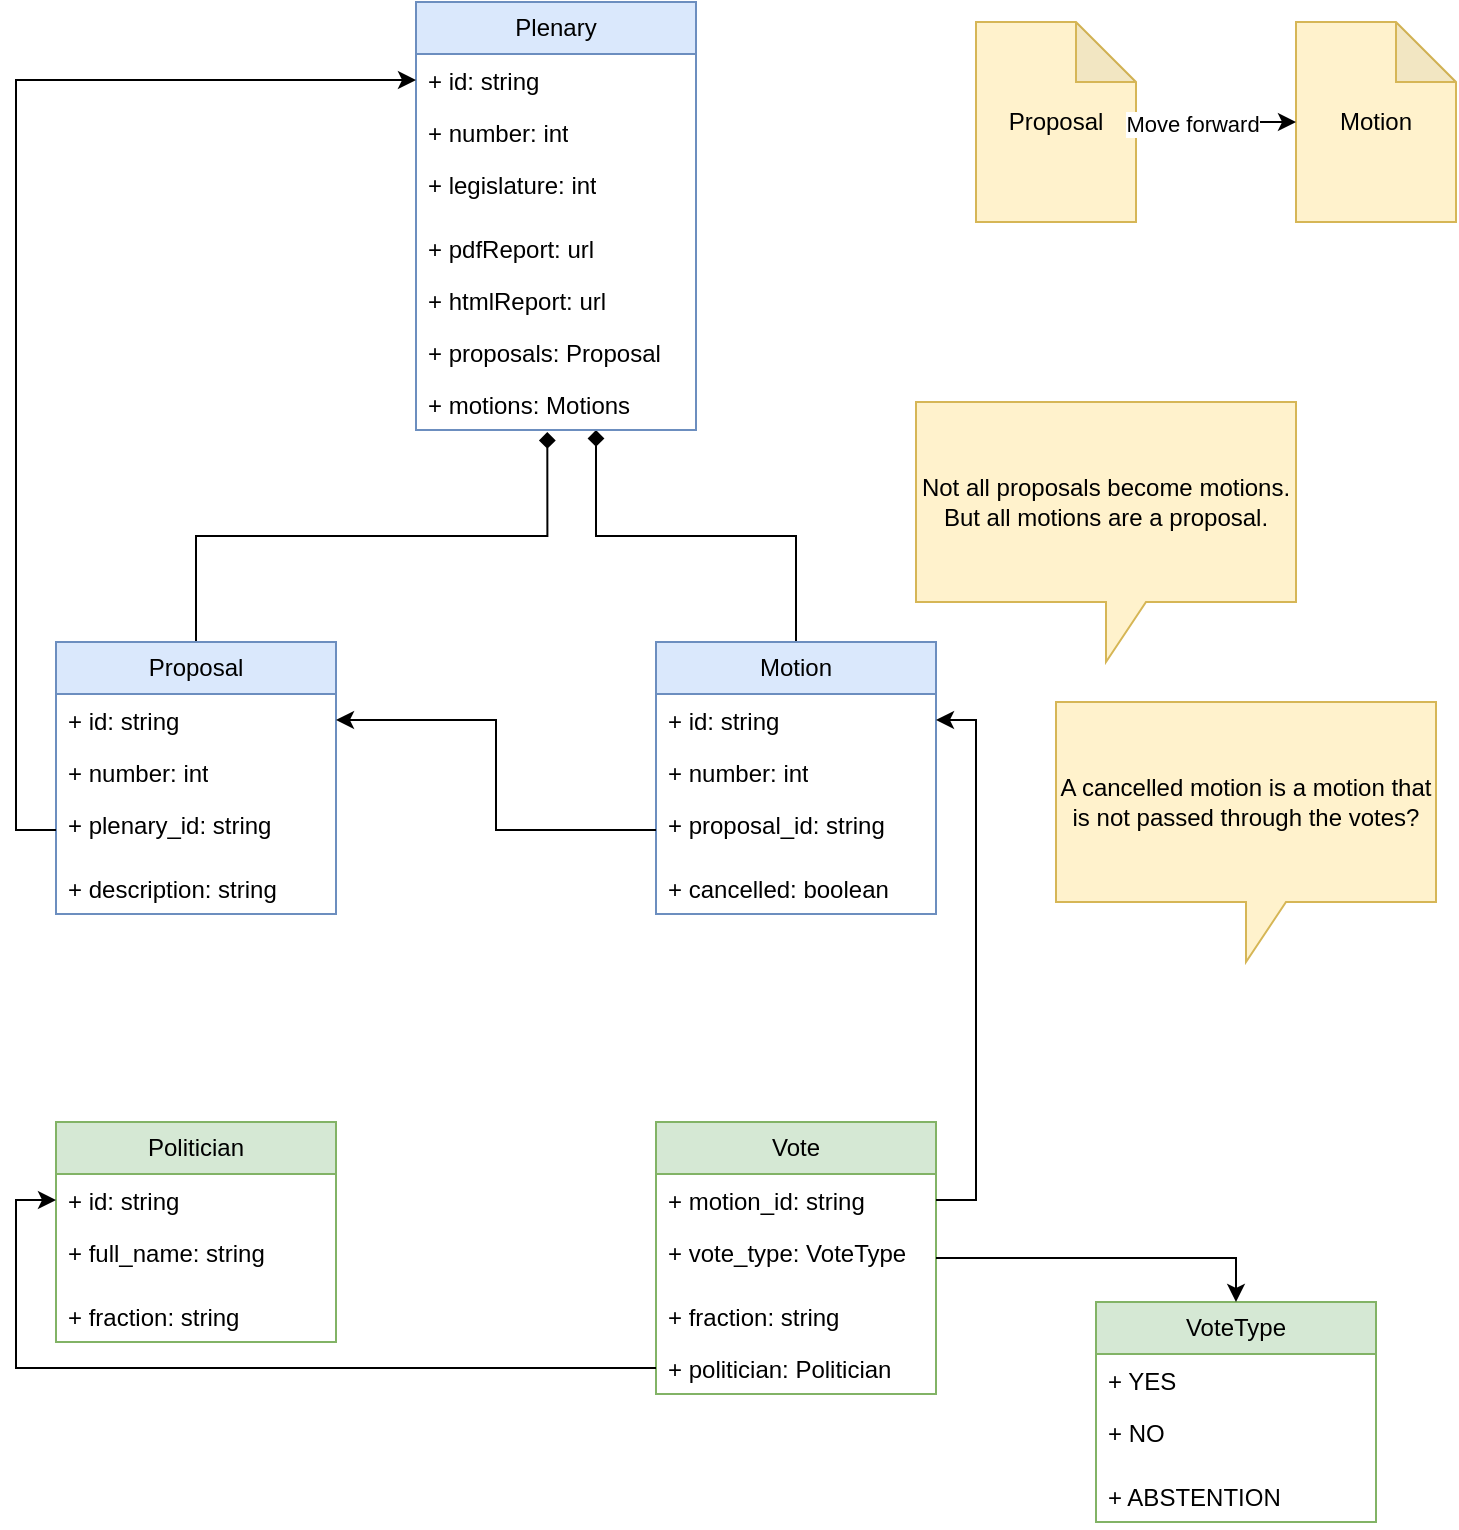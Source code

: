 <mxfile version="24.2.5" type="device">
  <diagram id="AAR1mRfeiqQyKMKh30_z" name="Page-1">
    <mxGraphModel dx="1383" dy="845" grid="1" gridSize="10" guides="1" tooltips="1" connect="1" arrows="1" fold="1" page="1" pageScale="1" pageWidth="827" pageHeight="1169" math="0" shadow="0">
      <root>
        <mxCell id="0" />
        <mxCell id="1" parent="0" />
        <mxCell id="J9bktaArhZ66ByUuH0eX-114" style="edgeStyle=orthogonalEdgeStyle;rounded=0;orthogonalLoop=1;jettySize=auto;html=1;strokeColor=default;endArrow=none;endFill=0;startArrow=diamond;startFill=1;exitX=0.469;exitY=1.038;exitDx=0;exitDy=0;exitPerimeter=0;" edge="1" parent="1" source="J9bktaArhZ66ByUuH0eX-95" target="J9bktaArhZ66ByUuH0eX-96">
          <mxGeometry relative="1" as="geometry" />
        </mxCell>
        <mxCell id="J9bktaArhZ66ByUuH0eX-115" style="edgeStyle=orthogonalEdgeStyle;rounded=0;orthogonalLoop=1;jettySize=auto;html=1;endArrow=none;endFill=0;startArrow=diamond;startFill=1;" edge="1" parent="1" source="J9bktaArhZ66ByUuH0eX-1" target="J9bktaArhZ66ByUuH0eX-104">
          <mxGeometry relative="1" as="geometry">
            <Array as="points">
              <mxPoint x="330" y="307" />
              <mxPoint x="430" y="307" />
            </Array>
          </mxGeometry>
        </mxCell>
        <mxCell id="J9bktaArhZ66ByUuH0eX-1" value="Plenary" style="swimlane;fontStyle=0;childLayout=stackLayout;horizontal=1;startSize=26;fillColor=#dae8fc;horizontalStack=0;resizeParent=1;resizeParentMax=0;resizeLast=0;collapsible=1;marginBottom=0;whiteSpace=wrap;html=1;movable=1;resizable=1;rotatable=1;deletable=1;editable=1;locked=0;connectable=1;strokeColor=#6c8ebf;" vertex="1" parent="1">
          <mxGeometry x="240" y="40" width="140" height="214" as="geometry">
            <mxRectangle x="170" y="90" width="80" height="30" as="alternateBounds" />
          </mxGeometry>
        </mxCell>
        <mxCell id="J9bktaArhZ66ByUuH0eX-2" value="+ id: string" style="text;strokeColor=none;fillColor=none;align=left;verticalAlign=top;spacingLeft=4;spacingRight=4;overflow=hidden;rotatable=0;points=[[0,0.5],[1,0.5]];portConstraint=eastwest;whiteSpace=wrap;html=1;" vertex="1" parent="J9bktaArhZ66ByUuH0eX-1">
          <mxGeometry y="26" width="140" height="26" as="geometry" />
        </mxCell>
        <mxCell id="J9bktaArhZ66ByUuH0eX-3" value="+ number: int" style="text;strokeColor=none;fillColor=none;align=left;verticalAlign=top;spacingLeft=4;spacingRight=4;overflow=hidden;rotatable=0;points=[[0,0.5],[1,0.5]];portConstraint=eastwest;whiteSpace=wrap;html=1;" vertex="1" parent="J9bktaArhZ66ByUuH0eX-1">
          <mxGeometry y="52" width="140" height="26" as="geometry" />
        </mxCell>
        <mxCell id="J9bktaArhZ66ByUuH0eX-4" value="+ legislature: int" style="text;strokeColor=none;fillColor=none;align=left;verticalAlign=top;spacingLeft=4;spacingRight=4;overflow=hidden;rotatable=0;points=[[0,0.5],[1,0.5]];portConstraint=eastwest;whiteSpace=wrap;html=1;" vertex="1" parent="J9bktaArhZ66ByUuH0eX-1">
          <mxGeometry y="78" width="140" height="32" as="geometry" />
        </mxCell>
        <mxCell id="J9bktaArhZ66ByUuH0eX-92" value="+ pdfReport: url" style="text;strokeColor=none;fillColor=none;align=left;verticalAlign=top;spacingLeft=4;spacingRight=4;overflow=hidden;rotatable=0;points=[[0,0.5],[1,0.5]];portConstraint=eastwest;whiteSpace=wrap;html=1;" vertex="1" parent="J9bktaArhZ66ByUuH0eX-1">
          <mxGeometry y="110" width="140" height="26" as="geometry" />
        </mxCell>
        <mxCell id="J9bktaArhZ66ByUuH0eX-94" value="+ htmlReport: url" style="text;strokeColor=none;fillColor=none;align=left;verticalAlign=top;spacingLeft=4;spacingRight=4;overflow=hidden;rotatable=0;points=[[0,0.5],[1,0.5]];portConstraint=eastwest;whiteSpace=wrap;html=1;" vertex="1" parent="J9bktaArhZ66ByUuH0eX-1">
          <mxGeometry y="136" width="140" height="26" as="geometry" />
        </mxCell>
        <mxCell id="J9bktaArhZ66ByUuH0eX-93" value="+ proposals: Proposal" style="text;strokeColor=none;fillColor=none;align=left;verticalAlign=top;spacingLeft=4;spacingRight=4;overflow=hidden;rotatable=0;points=[[0,0.5],[1,0.5]];portConstraint=eastwest;whiteSpace=wrap;html=1;" vertex="1" parent="J9bktaArhZ66ByUuH0eX-1">
          <mxGeometry y="162" width="140" height="26" as="geometry" />
        </mxCell>
        <mxCell id="J9bktaArhZ66ByUuH0eX-95" value="+ motions: Motions" style="text;strokeColor=none;fillColor=none;align=left;verticalAlign=top;spacingLeft=4;spacingRight=4;overflow=hidden;rotatable=0;points=[[0,0.5],[1,0.5]];portConstraint=eastwest;whiteSpace=wrap;html=1;" vertex="1" parent="J9bktaArhZ66ByUuH0eX-1">
          <mxGeometry y="188" width="140" height="26" as="geometry" />
        </mxCell>
        <mxCell id="J9bktaArhZ66ByUuH0eX-96" value="Proposal" style="swimlane;fontStyle=0;childLayout=stackLayout;horizontal=1;startSize=26;fillColor=#dae8fc;horizontalStack=0;resizeParent=1;resizeParentMax=0;resizeLast=0;collapsible=1;marginBottom=0;whiteSpace=wrap;html=1;movable=1;resizable=1;rotatable=1;deletable=1;editable=1;locked=0;connectable=1;strokeColor=#6c8ebf;" vertex="1" parent="1">
          <mxGeometry x="60" y="360" width="140" height="136" as="geometry">
            <mxRectangle x="170" y="90" width="80" height="30" as="alternateBounds" />
          </mxGeometry>
        </mxCell>
        <mxCell id="J9bktaArhZ66ByUuH0eX-97" value="+ id: string" style="text;strokeColor=none;fillColor=none;align=left;verticalAlign=top;spacingLeft=4;spacingRight=4;overflow=hidden;rotatable=0;points=[[0,0.5],[1,0.5]];portConstraint=eastwest;whiteSpace=wrap;html=1;" vertex="1" parent="J9bktaArhZ66ByUuH0eX-96">
          <mxGeometry y="26" width="140" height="26" as="geometry" />
        </mxCell>
        <mxCell id="J9bktaArhZ66ByUuH0eX-98" value="+ number: int" style="text;strokeColor=none;fillColor=none;align=left;verticalAlign=top;spacingLeft=4;spacingRight=4;overflow=hidden;rotatable=0;points=[[0,0.5],[1,0.5]];portConstraint=eastwest;whiteSpace=wrap;html=1;" vertex="1" parent="J9bktaArhZ66ByUuH0eX-96">
          <mxGeometry y="52" width="140" height="26" as="geometry" />
        </mxCell>
        <mxCell id="J9bktaArhZ66ByUuH0eX-99" value="+ plenary_id: string" style="text;strokeColor=none;fillColor=none;align=left;verticalAlign=top;spacingLeft=4;spacingRight=4;overflow=hidden;rotatable=0;points=[[0,0.5],[1,0.5]];portConstraint=eastwest;whiteSpace=wrap;html=1;" vertex="1" parent="J9bktaArhZ66ByUuH0eX-96">
          <mxGeometry y="78" width="140" height="32" as="geometry" />
        </mxCell>
        <mxCell id="J9bktaArhZ66ByUuH0eX-100" value="+ description: string" style="text;strokeColor=none;fillColor=none;align=left;verticalAlign=top;spacingLeft=4;spacingRight=4;overflow=hidden;rotatable=0;points=[[0,0.5],[1,0.5]];portConstraint=eastwest;whiteSpace=wrap;html=1;" vertex="1" parent="J9bktaArhZ66ByUuH0eX-96">
          <mxGeometry y="110" width="140" height="26" as="geometry" />
        </mxCell>
        <mxCell id="J9bktaArhZ66ByUuH0eX-104" value="Motion" style="swimlane;fontStyle=0;childLayout=stackLayout;horizontal=1;startSize=26;fillColor=#dae8fc;horizontalStack=0;resizeParent=1;resizeParentMax=0;resizeLast=0;collapsible=1;marginBottom=0;whiteSpace=wrap;html=1;movable=1;resizable=1;rotatable=1;deletable=1;editable=1;locked=0;connectable=1;strokeColor=#6c8ebf;" vertex="1" parent="1">
          <mxGeometry x="360" y="360" width="140" height="136" as="geometry">
            <mxRectangle x="170" y="90" width="80" height="30" as="alternateBounds" />
          </mxGeometry>
        </mxCell>
        <mxCell id="J9bktaArhZ66ByUuH0eX-105" value="+ id: string" style="text;strokeColor=none;fillColor=none;align=left;verticalAlign=top;spacingLeft=4;spacingRight=4;overflow=hidden;rotatable=0;points=[[0,0.5],[1,0.5]];portConstraint=eastwest;whiteSpace=wrap;html=1;" vertex="1" parent="J9bktaArhZ66ByUuH0eX-104">
          <mxGeometry y="26" width="140" height="26" as="geometry" />
        </mxCell>
        <mxCell id="J9bktaArhZ66ByUuH0eX-106" value="+ number: int" style="text;strokeColor=none;fillColor=none;align=left;verticalAlign=top;spacingLeft=4;spacingRight=4;overflow=hidden;rotatable=0;points=[[0,0.5],[1,0.5]];portConstraint=eastwest;whiteSpace=wrap;html=1;" vertex="1" parent="J9bktaArhZ66ByUuH0eX-104">
          <mxGeometry y="52" width="140" height="26" as="geometry" />
        </mxCell>
        <mxCell id="J9bktaArhZ66ByUuH0eX-107" value="+ proposal_id: string" style="text;strokeColor=none;fillColor=none;align=left;verticalAlign=top;spacingLeft=4;spacingRight=4;overflow=hidden;rotatable=0;points=[[0,0.5],[1,0.5]];portConstraint=eastwest;whiteSpace=wrap;html=1;" vertex="1" parent="J9bktaArhZ66ByUuH0eX-104">
          <mxGeometry y="78" width="140" height="32" as="geometry" />
        </mxCell>
        <mxCell id="J9bktaArhZ66ByUuH0eX-111" value="+ cancelled: boolean" style="text;strokeColor=none;fillColor=none;align=left;verticalAlign=top;spacingLeft=4;spacingRight=4;overflow=hidden;rotatable=0;points=[[0,0.5],[1,0.5]];portConstraint=eastwest;whiteSpace=wrap;html=1;" vertex="1" parent="J9bktaArhZ66ByUuH0eX-104">
          <mxGeometry y="110" width="140" height="26" as="geometry" />
        </mxCell>
        <mxCell id="J9bktaArhZ66ByUuH0eX-112" style="edgeStyle=orthogonalEdgeStyle;rounded=0;orthogonalLoop=1;jettySize=auto;html=1;entryX=0;entryY=0.5;entryDx=0;entryDy=0;" edge="1" parent="1" source="J9bktaArhZ66ByUuH0eX-99" target="J9bktaArhZ66ByUuH0eX-2">
          <mxGeometry relative="1" as="geometry">
            <Array as="points">
              <mxPoint x="40" y="454" />
              <mxPoint x="40" y="79" />
            </Array>
          </mxGeometry>
        </mxCell>
        <mxCell id="J9bktaArhZ66ByUuH0eX-113" style="edgeStyle=orthogonalEdgeStyle;rounded=0;orthogonalLoop=1;jettySize=auto;html=1;entryX=1;entryY=0.5;entryDx=0;entryDy=0;" edge="1" parent="1" source="J9bktaArhZ66ByUuH0eX-107" target="J9bktaArhZ66ByUuH0eX-97">
          <mxGeometry relative="1" as="geometry" />
        </mxCell>
        <mxCell id="J9bktaArhZ66ByUuH0eX-116" value="Proposal" style="shape=note;whiteSpace=wrap;html=1;backgroundOutline=1;darkOpacity=0.05;fillColor=#fff2cc;strokeColor=#d6b656;" vertex="1" parent="1">
          <mxGeometry x="520" y="50" width="80" height="100" as="geometry" />
        </mxCell>
        <mxCell id="J9bktaArhZ66ByUuH0eX-117" value="Motion" style="shape=note;whiteSpace=wrap;html=1;backgroundOutline=1;darkOpacity=0.05;fillColor=#fff2cc;strokeColor=#d6b656;" vertex="1" parent="1">
          <mxGeometry x="680" y="50" width="80" height="100" as="geometry" />
        </mxCell>
        <mxCell id="J9bktaArhZ66ByUuH0eX-118" style="edgeStyle=orthogonalEdgeStyle;rounded=0;orthogonalLoop=1;jettySize=auto;html=1;entryX=0;entryY=0.5;entryDx=0;entryDy=0;entryPerimeter=0;" edge="1" parent="1" source="J9bktaArhZ66ByUuH0eX-116" target="J9bktaArhZ66ByUuH0eX-117">
          <mxGeometry relative="1" as="geometry" />
        </mxCell>
        <mxCell id="J9bktaArhZ66ByUuH0eX-119" value="Move forward" style="edgeLabel;html=1;align=center;verticalAlign=middle;resizable=0;points=[];" vertex="1" connectable="0" parent="J9bktaArhZ66ByUuH0eX-118">
          <mxGeometry x="-0.308" y="-1" relative="1" as="geometry">
            <mxPoint as="offset" />
          </mxGeometry>
        </mxCell>
        <mxCell id="J9bktaArhZ66ByUuH0eX-121" value="Politician" style="swimlane;fontStyle=0;childLayout=stackLayout;horizontal=1;startSize=26;fillColor=#d5e8d4;horizontalStack=0;resizeParent=1;resizeParentMax=0;resizeLast=0;collapsible=1;marginBottom=0;whiteSpace=wrap;html=1;movable=1;resizable=1;rotatable=1;deletable=1;editable=1;locked=0;connectable=1;strokeColor=#82b366;" vertex="1" parent="1">
          <mxGeometry x="60" y="600" width="140" height="110" as="geometry">
            <mxRectangle x="170" y="90" width="80" height="30" as="alternateBounds" />
          </mxGeometry>
        </mxCell>
        <mxCell id="J9bktaArhZ66ByUuH0eX-122" value="+ id: string" style="text;strokeColor=none;fillColor=none;align=left;verticalAlign=top;spacingLeft=4;spacingRight=4;overflow=hidden;rotatable=0;points=[[0,0.5],[1,0.5]];portConstraint=eastwest;whiteSpace=wrap;html=1;" vertex="1" parent="J9bktaArhZ66ByUuH0eX-121">
          <mxGeometry y="26" width="140" height="26" as="geometry" />
        </mxCell>
        <mxCell id="J9bktaArhZ66ByUuH0eX-124" value="+ full_name: string" style="text;strokeColor=none;fillColor=none;align=left;verticalAlign=top;spacingLeft=4;spacingRight=4;overflow=hidden;rotatable=0;points=[[0,0.5],[1,0.5]];portConstraint=eastwest;whiteSpace=wrap;html=1;" vertex="1" parent="J9bktaArhZ66ByUuH0eX-121">
          <mxGeometry y="52" width="140" height="32" as="geometry" />
        </mxCell>
        <mxCell id="J9bktaArhZ66ByUuH0eX-125" value="+ fraction: string" style="text;strokeColor=none;fillColor=none;align=left;verticalAlign=top;spacingLeft=4;spacingRight=4;overflow=hidden;rotatable=0;points=[[0,0.5],[1,0.5]];portConstraint=eastwest;whiteSpace=wrap;html=1;" vertex="1" parent="J9bktaArhZ66ByUuH0eX-121">
          <mxGeometry y="84" width="140" height="26" as="geometry" />
        </mxCell>
        <mxCell id="J9bktaArhZ66ByUuH0eX-126" value="Vote" style="swimlane;fontStyle=0;childLayout=stackLayout;horizontal=1;startSize=26;fillColor=#d5e8d4;horizontalStack=0;resizeParent=1;resizeParentMax=0;resizeLast=0;collapsible=1;marginBottom=0;whiteSpace=wrap;html=1;movable=1;resizable=1;rotatable=1;deletable=1;editable=1;locked=0;connectable=1;strokeColor=#82b366;" vertex="1" parent="1">
          <mxGeometry x="360" y="600" width="140" height="136" as="geometry">
            <mxRectangle x="170" y="90" width="80" height="30" as="alternateBounds" />
          </mxGeometry>
        </mxCell>
        <mxCell id="J9bktaArhZ66ByUuH0eX-127" value="+ motion_id: string" style="text;strokeColor=none;fillColor=none;align=left;verticalAlign=top;spacingLeft=4;spacingRight=4;overflow=hidden;rotatable=0;points=[[0,0.5],[1,0.5]];portConstraint=eastwest;whiteSpace=wrap;html=1;" vertex="1" parent="J9bktaArhZ66ByUuH0eX-126">
          <mxGeometry y="26" width="140" height="26" as="geometry" />
        </mxCell>
        <mxCell id="J9bktaArhZ66ByUuH0eX-128" value="+ vote_type: VoteType" style="text;strokeColor=none;fillColor=none;align=left;verticalAlign=top;spacingLeft=4;spacingRight=4;overflow=hidden;rotatable=0;points=[[0,0.5],[1,0.5]];portConstraint=eastwest;whiteSpace=wrap;html=1;" vertex="1" parent="J9bktaArhZ66ByUuH0eX-126">
          <mxGeometry y="52" width="140" height="32" as="geometry" />
        </mxCell>
        <mxCell id="J9bktaArhZ66ByUuH0eX-129" value="+ fraction: string" style="text;strokeColor=none;fillColor=none;align=left;verticalAlign=top;spacingLeft=4;spacingRight=4;overflow=hidden;rotatable=0;points=[[0,0.5],[1,0.5]];portConstraint=eastwest;whiteSpace=wrap;html=1;" vertex="1" parent="J9bktaArhZ66ByUuH0eX-126">
          <mxGeometry y="84" width="140" height="26" as="geometry" />
        </mxCell>
        <mxCell id="J9bktaArhZ66ByUuH0eX-132" value="+ politician: Politician" style="text;strokeColor=none;fillColor=none;align=left;verticalAlign=top;spacingLeft=4;spacingRight=4;overflow=hidden;rotatable=0;points=[[0,0.5],[1,0.5]];portConstraint=eastwest;whiteSpace=wrap;html=1;" vertex="1" parent="J9bktaArhZ66ByUuH0eX-126">
          <mxGeometry y="110" width="140" height="26" as="geometry" />
        </mxCell>
        <mxCell id="J9bktaArhZ66ByUuH0eX-130" value="Not all proposals become motions. But all motions are a proposal." style="shape=callout;whiteSpace=wrap;html=1;perimeter=calloutPerimeter;fillColor=#fff2cc;strokeColor=#d6b656;" vertex="1" parent="1">
          <mxGeometry x="490" y="240" width="190" height="130" as="geometry" />
        </mxCell>
        <mxCell id="J9bktaArhZ66ByUuH0eX-131" value="A cancelled motion is a motion that is not passed through the votes?" style="shape=callout;whiteSpace=wrap;html=1;perimeter=calloutPerimeter;fillColor=#fff2cc;strokeColor=#d6b656;" vertex="1" parent="1">
          <mxGeometry x="560" y="390" width="190" height="130" as="geometry" />
        </mxCell>
        <mxCell id="J9bktaArhZ66ByUuH0eX-133" style="edgeStyle=orthogonalEdgeStyle;rounded=0;orthogonalLoop=1;jettySize=auto;html=1;entryX=0;entryY=0.5;entryDx=0;entryDy=0;" edge="1" parent="1" source="J9bktaArhZ66ByUuH0eX-132" target="J9bktaArhZ66ByUuH0eX-122">
          <mxGeometry relative="1" as="geometry" />
        </mxCell>
        <mxCell id="J9bktaArhZ66ByUuH0eX-134" style="edgeStyle=orthogonalEdgeStyle;rounded=0;orthogonalLoop=1;jettySize=auto;html=1;entryX=1;entryY=0.5;entryDx=0;entryDy=0;" edge="1" parent="1" source="J9bktaArhZ66ByUuH0eX-127" target="J9bktaArhZ66ByUuH0eX-105">
          <mxGeometry relative="1" as="geometry">
            <Array as="points">
              <mxPoint x="520" y="639" />
              <mxPoint x="520" y="399" />
            </Array>
          </mxGeometry>
        </mxCell>
        <mxCell id="J9bktaArhZ66ByUuH0eX-135" value="VoteType" style="swimlane;fontStyle=0;childLayout=stackLayout;horizontal=1;startSize=26;fillColor=#d5e8d4;horizontalStack=0;resizeParent=1;resizeParentMax=0;resizeLast=0;collapsible=1;marginBottom=0;whiteSpace=wrap;html=1;movable=1;resizable=1;rotatable=1;deletable=1;editable=1;locked=0;connectable=1;strokeColor=#82b366;" vertex="1" parent="1">
          <mxGeometry x="580" y="690" width="140" height="110" as="geometry">
            <mxRectangle x="170" y="90" width="80" height="30" as="alternateBounds" />
          </mxGeometry>
        </mxCell>
        <mxCell id="J9bktaArhZ66ByUuH0eX-136" value="+ YES" style="text;strokeColor=none;fillColor=none;align=left;verticalAlign=top;spacingLeft=4;spacingRight=4;overflow=hidden;rotatable=0;points=[[0,0.5],[1,0.5]];portConstraint=eastwest;whiteSpace=wrap;html=1;" vertex="1" parent="J9bktaArhZ66ByUuH0eX-135">
          <mxGeometry y="26" width="140" height="26" as="geometry" />
        </mxCell>
        <mxCell id="J9bktaArhZ66ByUuH0eX-137" value="+ NO" style="text;strokeColor=none;fillColor=none;align=left;verticalAlign=top;spacingLeft=4;spacingRight=4;overflow=hidden;rotatable=0;points=[[0,0.5],[1,0.5]];portConstraint=eastwest;whiteSpace=wrap;html=1;" vertex="1" parent="J9bktaArhZ66ByUuH0eX-135">
          <mxGeometry y="52" width="140" height="32" as="geometry" />
        </mxCell>
        <mxCell id="J9bktaArhZ66ByUuH0eX-138" value="+ ABSTENTION&lt;span style=&quot;color: rgba(0, 0, 0, 0); font-family: monospace; font-size: 0px; text-wrap: nowrap;&quot;&gt;%3CmxGraphModel%3E%3Croot%3E%3CmxCell%20id%3D%220%22%2F%3E%3CmxCell%20id%3D%221%22%20parent%3D%220%22%2F%3E%3CmxCell%20id%3D%222%22%20value%3D%22Vote%22%20style%3D%22swimlane%3BfontStyle%3D0%3BchildLayout%3DstackLayout%3Bhorizontal%3D1%3BstartSize%3D26%3BfillColor%3D%23d5e8d4%3BhorizontalStack%3D0%3BresizeParent%3D1%3BresizeParentMax%3D0%3BresizeLast%3D0%3Bcollapsible%3D1%3BmarginBottom%3D0%3BwhiteSpace%3Dwrap%3Bhtml%3D1%3Bmovable%3D1%3Bresizable%3D1%3Brotatable%3D1%3Bdeletable%3D1%3Beditable%3D1%3Blocked%3D0%3Bconnectable%3D1%3BstrokeColor%3D%2382b366%3B%22%20vertex%3D%221%22%20parent%3D%221%22%3E%3CmxGeometry%20x%3D%22360%22%20y%3D%22600%22%20width%3D%22140%22%20height%3D%22136%22%20as%3D%22geometry%22%3E%3CmxRectangle%20x%3D%22170%22%20y%3D%2290%22%20width%3D%2280%22%20height%3D%2230%22%20as%3D%22alternateBounds%22%2F%3E%3C%2FmxGeometry%3E%3C%2FmxCell%3E%3CmxCell%20id%3D%223%22%20value%3D%22%2B%20motion_id%3A%20string%22%20style%3D%22text%3BstrokeColor%3Dnone%3BfillColor%3Dnone%3Balign%3Dleft%3BverticalAlign%3Dtop%3BspacingLeft%3D4%3BspacingRight%3D4%3Boverflow%3Dhidden%3Brotatable%3D0%3Bpoints%3D%5B%5B0%2C0.5%5D%2C%5B1%2C0.5%5D%5D%3BportConstraint%3Deastwest%3BwhiteSpace%3Dwrap%3Bhtml%3D1%3B%22%20vertex%3D%221%22%20parent%3D%222%22%3E%3CmxGeometry%20y%3D%2226%22%20width%3D%22140%22%20height%3D%2226%22%20as%3D%22geometry%22%2F%3E%3C%2FmxCell%3E%3CmxCell%20id%3D%224%22%20value%3D%22%2B%20vote_type%3A%20boolean%22%20style%3D%22text%3BstrokeColor%3Dnone%3BfillColor%3Dnone%3Balign%3Dleft%3BverticalAlign%3Dtop%3BspacingLeft%3D4%3BspacingRight%3D4%3Boverflow%3Dhidden%3Brotatable%3D0%3Bpoints%3D%5B%5B0%2C0.5%5D%2C%5B1%2C0.5%5D%5D%3BportConstraint%3Deastwest%3BwhiteSpace%3Dwrap%3Bhtml%3D1%3B%22%20vertex%3D%221%22%20parent%3D%222%22%3E%3CmxGeometry%20y%3D%2252%22%20width%3D%22140%22%20height%3D%2232%22%20as%3D%22geometry%22%2F%3E%3C%2FmxCell%3E%3CmxCell%20id%3D%225%22%20value%3D%22%2B%20fraction%3A%20string%22%20style%3D%22text%3BstrokeColor%3Dnone%3BfillColor%3Dnone%3Balign%3Dleft%3BverticalAlign%3Dtop%3BspacingLeft%3D4%3BspacingRight%3D4%3Boverflow%3Dhidden%3Brotatable%3D0%3Bpoints%3D%5B%5B0%2C0.5%5D%2C%5B1%2C0.5%5D%5D%3BportConstraint%3Deastwest%3BwhiteSpace%3Dwrap%3Bhtml%3D1%3B%22%20vertex%3D%221%22%20parent%3D%222%22%3E%3CmxGeometry%20y%3D%2284%22%20width%3D%22140%22%20height%3D%2226%22%20as%3D%22geometry%22%2F%3E%3C%2FmxCell%3E%3CmxCell%20id%3D%226%22%20value%3D%22%2B%20politician%3A%20Politician%22%20style%3D%22text%3BstrokeColor%3Dnone%3BfillColor%3Dnone%3Balign%3Dleft%3BverticalAlign%3Dtop%3BspacingLeft%3D4%3BspacingRight%3D4%3Boverflow%3Dhidden%3Brotatable%3D0%3Bpoints%3D%5B%5B0%2C0.5%5D%2C%5B1%2C0.5%5D%5D%3BportConstraint%3Deastwest%3BwhiteSpace%3Dwrap%3Bhtml%3D1%3B%22%20vertex%3D%221%22%20parent%3D%222%22%3E%3CmxGeometry%20y%3D%22110%22%20width%3D%22140%22%20height%3D%2226%22%20as%3D%22geometry%22%2F%3E%3C%2FmxCell%3E%3C%2Froot%3E%3C%2FmxGraphModel%3E&lt;/span&gt;" style="text;strokeColor=none;fillColor=none;align=left;verticalAlign=top;spacingLeft=4;spacingRight=4;overflow=hidden;rotatable=0;points=[[0,0.5],[1,0.5]];portConstraint=eastwest;whiteSpace=wrap;html=1;" vertex="1" parent="J9bktaArhZ66ByUuH0eX-135">
          <mxGeometry y="84" width="140" height="26" as="geometry" />
        </mxCell>
        <mxCell id="J9bktaArhZ66ByUuH0eX-140" style="edgeStyle=orthogonalEdgeStyle;rounded=0;orthogonalLoop=1;jettySize=auto;html=1;entryX=0.5;entryY=0;entryDx=0;entryDy=0;" edge="1" parent="1" source="J9bktaArhZ66ByUuH0eX-128" target="J9bktaArhZ66ByUuH0eX-135">
          <mxGeometry relative="1" as="geometry" />
        </mxCell>
      </root>
    </mxGraphModel>
  </diagram>
</mxfile>

